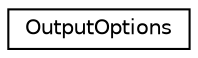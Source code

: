 digraph "Graphical Class Hierarchy"
{
 // LATEX_PDF_SIZE
  edge [fontname="Helvetica",fontsize="10",labelfontname="Helvetica",labelfontsize="10"];
  node [fontname="Helvetica",fontsize="10",shape=record];
  rankdir="LR";
  Node0 [label="OutputOptions",height=0.2,width=0.4,color="black", fillcolor="white", style="filled",URL="$struct_output_options.html",tooltip="Store options for output types."];
}
